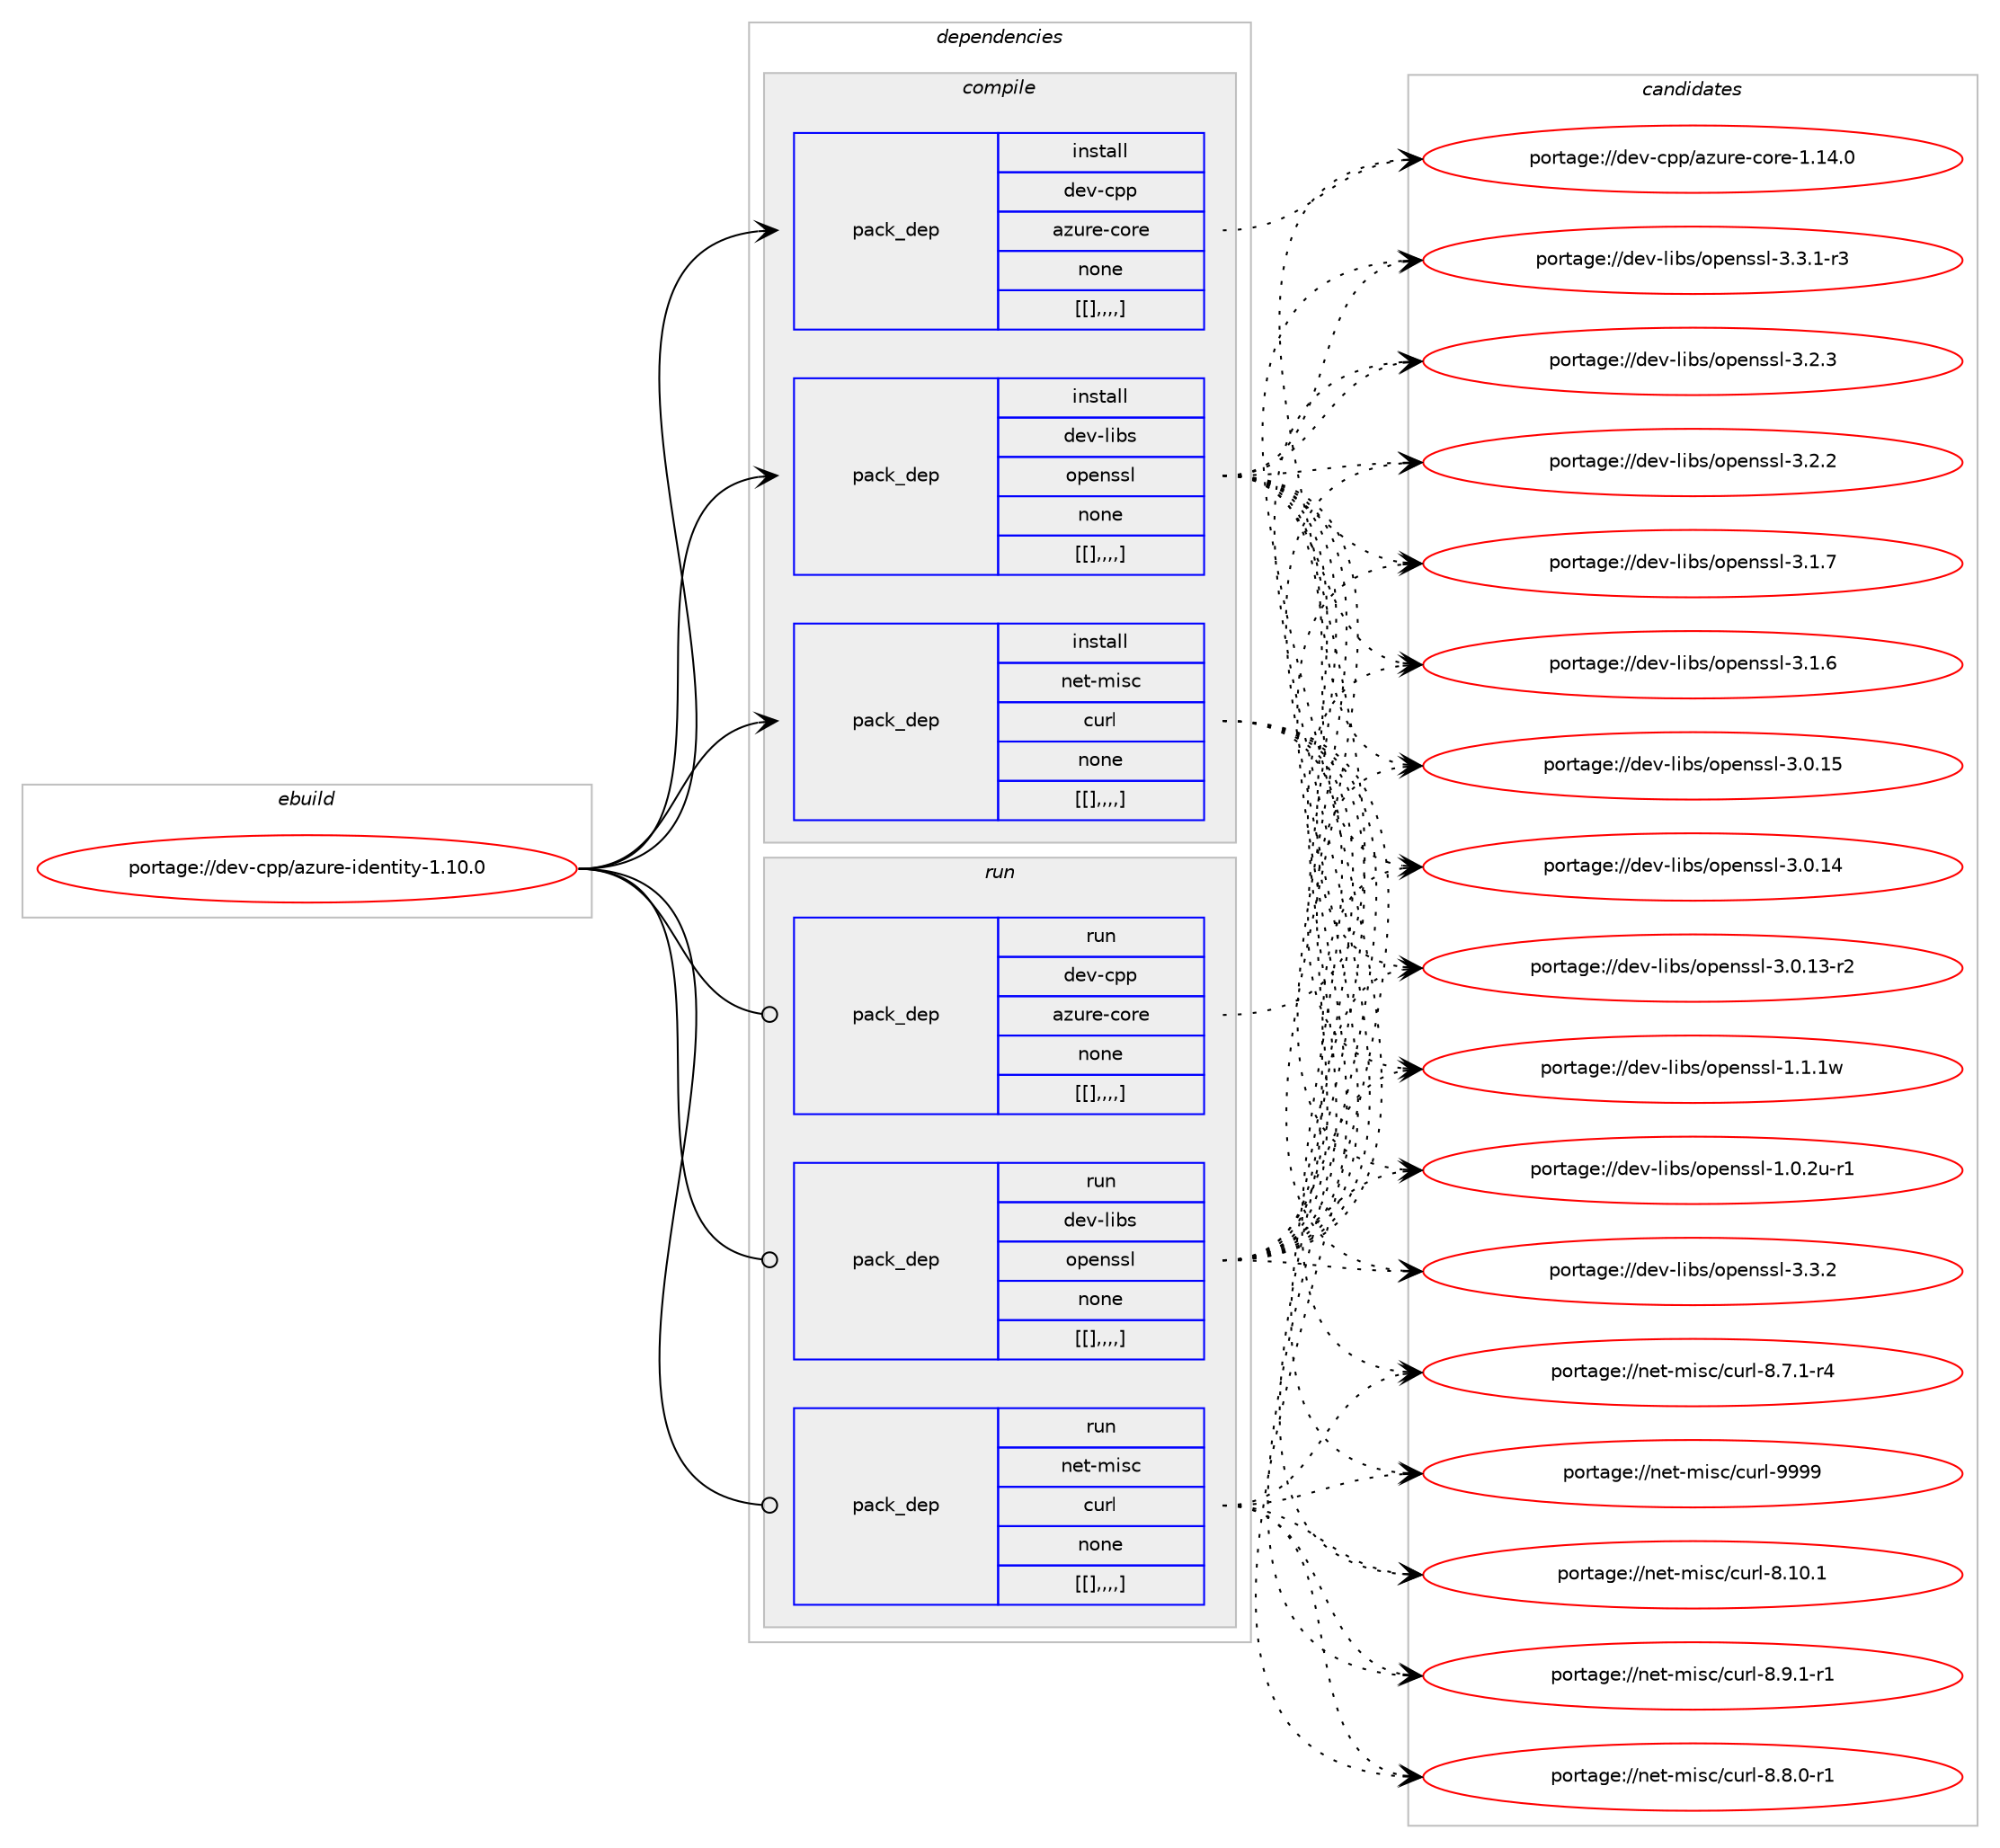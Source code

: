 digraph prolog {

# *************
# Graph options
# *************

newrank=true;
concentrate=true;
compound=true;
graph [rankdir=LR,fontname=Helvetica,fontsize=10,ranksep=1.5];#, ranksep=2.5, nodesep=0.2];
edge  [arrowhead=vee];
node  [fontname=Helvetica,fontsize=10];

# **********
# The ebuild
# **********

subgraph cluster_leftcol {
color=gray;
label=<<i>ebuild</i>>;
id [label="portage://dev-cpp/azure-identity-1.10.0", color=red, width=4, href="../dev-cpp/azure-identity-1.10.0.svg"];
}

# ****************
# The dependencies
# ****************

subgraph cluster_midcol {
color=gray;
label=<<i>dependencies</i>>;
subgraph cluster_compile {
fillcolor="#eeeeee";
style=filled;
label=<<i>compile</i>>;
subgraph pack49294 {
dependency68817 [label=<<TABLE BORDER="0" CELLBORDER="1" CELLSPACING="0" CELLPADDING="4" WIDTH="220"><TR><TD ROWSPAN="6" CELLPADDING="30">pack_dep</TD></TR><TR><TD WIDTH="110">install</TD></TR><TR><TD>dev-cpp</TD></TR><TR><TD>azure-core</TD></TR><TR><TD>none</TD></TR><TR><TD>[[],,,,]</TD></TR></TABLE>>, shape=none, color=blue];
}
id:e -> dependency68817:w [weight=20,style="solid",arrowhead="vee"];
subgraph pack49296 {
dependency68819 [label=<<TABLE BORDER="0" CELLBORDER="1" CELLSPACING="0" CELLPADDING="4" WIDTH="220"><TR><TD ROWSPAN="6" CELLPADDING="30">pack_dep</TD></TR><TR><TD WIDTH="110">install</TD></TR><TR><TD>dev-libs</TD></TR><TR><TD>openssl</TD></TR><TR><TD>none</TD></TR><TR><TD>[[],,,,]</TD></TR></TABLE>>, shape=none, color=blue];
}
id:e -> dependency68819:w [weight=20,style="solid",arrowhead="vee"];
subgraph pack49297 {
dependency68839 [label=<<TABLE BORDER="0" CELLBORDER="1" CELLSPACING="0" CELLPADDING="4" WIDTH="220"><TR><TD ROWSPAN="6" CELLPADDING="30">pack_dep</TD></TR><TR><TD WIDTH="110">install</TD></TR><TR><TD>net-misc</TD></TR><TR><TD>curl</TD></TR><TR><TD>none</TD></TR><TR><TD>[[],,,,]</TD></TR></TABLE>>, shape=none, color=blue];
}
id:e -> dependency68839:w [weight=20,style="solid",arrowhead="vee"];
}
subgraph cluster_compileandrun {
fillcolor="#eeeeee";
style=filled;
label=<<i>compile and run</i>>;
}
subgraph cluster_run {
fillcolor="#eeeeee";
style=filled;
label=<<i>run</i>>;
subgraph pack49324 {
dependency68848 [label=<<TABLE BORDER="0" CELLBORDER="1" CELLSPACING="0" CELLPADDING="4" WIDTH="220"><TR><TD ROWSPAN="6" CELLPADDING="30">pack_dep</TD></TR><TR><TD WIDTH="110">run</TD></TR><TR><TD>dev-cpp</TD></TR><TR><TD>azure-core</TD></TR><TR><TD>none</TD></TR><TR><TD>[[],,,,]</TD></TR></TABLE>>, shape=none, color=blue];
}
id:e -> dependency68848:w [weight=20,style="solid",arrowhead="odot"];
subgraph pack49326 {
dependency68868 [label=<<TABLE BORDER="0" CELLBORDER="1" CELLSPACING="0" CELLPADDING="4" WIDTH="220"><TR><TD ROWSPAN="6" CELLPADDING="30">pack_dep</TD></TR><TR><TD WIDTH="110">run</TD></TR><TR><TD>dev-libs</TD></TR><TR><TD>openssl</TD></TR><TR><TD>none</TD></TR><TR><TD>[[],,,,]</TD></TR></TABLE>>, shape=none, color=blue];
}
id:e -> dependency68868:w [weight=20,style="solid",arrowhead="odot"];
subgraph pack49338 {
dependency68885 [label=<<TABLE BORDER="0" CELLBORDER="1" CELLSPACING="0" CELLPADDING="4" WIDTH="220"><TR><TD ROWSPAN="6" CELLPADDING="30">pack_dep</TD></TR><TR><TD WIDTH="110">run</TD></TR><TR><TD>net-misc</TD></TR><TR><TD>curl</TD></TR><TR><TD>none</TD></TR><TR><TD>[[],,,,]</TD></TR></TABLE>>, shape=none, color=blue];
}
id:e -> dependency68885:w [weight=20,style="solid",arrowhead="odot"];
}
}

# **************
# The candidates
# **************

subgraph cluster_choices {
rank=same;
color=gray;
label=<<i>candidates</i>>;

subgraph choice48623 {
color=black;
nodesep=1;
choice10010111845991121124797122117114101459911111410145494649524648 [label="portage://dev-cpp/azure-core-1.14.0", color=red, width=4,href="../dev-cpp/azure-core-1.14.0.svg"];
dependency68817:e -> choice10010111845991121124797122117114101459911111410145494649524648:w [style=dotted,weight="100"];
}
subgraph choice48650 {
color=black;
nodesep=1;
choice100101118451081059811547111112101110115115108455146514650 [label="portage://dev-libs/openssl-3.3.2", color=red, width=4,href="../dev-libs/openssl-3.3.2.svg"];
choice1001011184510810598115471111121011101151151084551465146494511451 [label="portage://dev-libs/openssl-3.3.1-r3", color=red, width=4,href="../dev-libs/openssl-3.3.1-r3.svg"];
choice100101118451081059811547111112101110115115108455146504651 [label="portage://dev-libs/openssl-3.2.3", color=red, width=4,href="../dev-libs/openssl-3.2.3.svg"];
choice100101118451081059811547111112101110115115108455146504650 [label="portage://dev-libs/openssl-3.2.2", color=red, width=4,href="../dev-libs/openssl-3.2.2.svg"];
choice100101118451081059811547111112101110115115108455146494655 [label="portage://dev-libs/openssl-3.1.7", color=red, width=4,href="../dev-libs/openssl-3.1.7.svg"];
choice100101118451081059811547111112101110115115108455146494654 [label="portage://dev-libs/openssl-3.1.6", color=red, width=4,href="../dev-libs/openssl-3.1.6.svg"];
choice10010111845108105981154711111210111011511510845514648464953 [label="portage://dev-libs/openssl-3.0.15", color=red, width=4,href="../dev-libs/openssl-3.0.15.svg"];
choice10010111845108105981154711111210111011511510845514648464952 [label="portage://dev-libs/openssl-3.0.14", color=red, width=4,href="../dev-libs/openssl-3.0.14.svg"];
choice100101118451081059811547111112101110115115108455146484649514511450 [label="portage://dev-libs/openssl-3.0.13-r2", color=red, width=4,href="../dev-libs/openssl-3.0.13-r2.svg"];
choice100101118451081059811547111112101110115115108454946494649119 [label="portage://dev-libs/openssl-1.1.1w", color=red, width=4,href="../dev-libs/openssl-1.1.1w.svg"];
choice1001011184510810598115471111121011101151151084549464846501174511449 [label="portage://dev-libs/openssl-1.0.2u-r1", color=red, width=4,href="../dev-libs/openssl-1.0.2u-r1.svg"];
dependency68819:e -> choice100101118451081059811547111112101110115115108455146514650:w [style=dotted,weight="100"];
dependency68819:e -> choice1001011184510810598115471111121011101151151084551465146494511451:w [style=dotted,weight="100"];
dependency68819:e -> choice100101118451081059811547111112101110115115108455146504651:w [style=dotted,weight="100"];
dependency68819:e -> choice100101118451081059811547111112101110115115108455146504650:w [style=dotted,weight="100"];
dependency68819:e -> choice100101118451081059811547111112101110115115108455146494655:w [style=dotted,weight="100"];
dependency68819:e -> choice100101118451081059811547111112101110115115108455146494654:w [style=dotted,weight="100"];
dependency68819:e -> choice10010111845108105981154711111210111011511510845514648464953:w [style=dotted,weight="100"];
dependency68819:e -> choice10010111845108105981154711111210111011511510845514648464952:w [style=dotted,weight="100"];
dependency68819:e -> choice100101118451081059811547111112101110115115108455146484649514511450:w [style=dotted,weight="100"];
dependency68819:e -> choice100101118451081059811547111112101110115115108454946494649119:w [style=dotted,weight="100"];
dependency68819:e -> choice1001011184510810598115471111121011101151151084549464846501174511449:w [style=dotted,weight="100"];
}
subgraph choice48674 {
color=black;
nodesep=1;
choice110101116451091051159947991171141084557575757 [label="portage://net-misc/curl-9999", color=red, width=4,href="../net-misc/curl-9999.svg"];
choice1101011164510910511599479911711410845564649484649 [label="portage://net-misc/curl-8.10.1", color=red, width=4,href="../net-misc/curl-8.10.1.svg"];
choice110101116451091051159947991171141084556465746494511449 [label="portage://net-misc/curl-8.9.1-r1", color=red, width=4,href="../net-misc/curl-8.9.1-r1.svg"];
choice110101116451091051159947991171141084556465646484511449 [label="portage://net-misc/curl-8.8.0-r1", color=red, width=4,href="../net-misc/curl-8.8.0-r1.svg"];
choice110101116451091051159947991171141084556465546494511452 [label="portage://net-misc/curl-8.7.1-r4", color=red, width=4,href="../net-misc/curl-8.7.1-r4.svg"];
dependency68839:e -> choice110101116451091051159947991171141084557575757:w [style=dotted,weight="100"];
dependency68839:e -> choice1101011164510910511599479911711410845564649484649:w [style=dotted,weight="100"];
dependency68839:e -> choice110101116451091051159947991171141084556465746494511449:w [style=dotted,weight="100"];
dependency68839:e -> choice110101116451091051159947991171141084556465646484511449:w [style=dotted,weight="100"];
dependency68839:e -> choice110101116451091051159947991171141084556465546494511452:w [style=dotted,weight="100"];
}
subgraph choice48708 {
color=black;
nodesep=1;
choice10010111845991121124797122117114101459911111410145494649524648 [label="portage://dev-cpp/azure-core-1.14.0", color=red, width=4,href="../dev-cpp/azure-core-1.14.0.svg"];
dependency68848:e -> choice10010111845991121124797122117114101459911111410145494649524648:w [style=dotted,weight="100"];
}
subgraph choice48714 {
color=black;
nodesep=1;
choice100101118451081059811547111112101110115115108455146514650 [label="portage://dev-libs/openssl-3.3.2", color=red, width=4,href="../dev-libs/openssl-3.3.2.svg"];
choice1001011184510810598115471111121011101151151084551465146494511451 [label="portage://dev-libs/openssl-3.3.1-r3", color=red, width=4,href="../dev-libs/openssl-3.3.1-r3.svg"];
choice100101118451081059811547111112101110115115108455146504651 [label="portage://dev-libs/openssl-3.2.3", color=red, width=4,href="../dev-libs/openssl-3.2.3.svg"];
choice100101118451081059811547111112101110115115108455146504650 [label="portage://dev-libs/openssl-3.2.2", color=red, width=4,href="../dev-libs/openssl-3.2.2.svg"];
choice100101118451081059811547111112101110115115108455146494655 [label="portage://dev-libs/openssl-3.1.7", color=red, width=4,href="../dev-libs/openssl-3.1.7.svg"];
choice100101118451081059811547111112101110115115108455146494654 [label="portage://dev-libs/openssl-3.1.6", color=red, width=4,href="../dev-libs/openssl-3.1.6.svg"];
choice10010111845108105981154711111210111011511510845514648464953 [label="portage://dev-libs/openssl-3.0.15", color=red, width=4,href="../dev-libs/openssl-3.0.15.svg"];
choice10010111845108105981154711111210111011511510845514648464952 [label="portage://dev-libs/openssl-3.0.14", color=red, width=4,href="../dev-libs/openssl-3.0.14.svg"];
choice100101118451081059811547111112101110115115108455146484649514511450 [label="portage://dev-libs/openssl-3.0.13-r2", color=red, width=4,href="../dev-libs/openssl-3.0.13-r2.svg"];
choice100101118451081059811547111112101110115115108454946494649119 [label="portage://dev-libs/openssl-1.1.1w", color=red, width=4,href="../dev-libs/openssl-1.1.1w.svg"];
choice1001011184510810598115471111121011101151151084549464846501174511449 [label="portage://dev-libs/openssl-1.0.2u-r1", color=red, width=4,href="../dev-libs/openssl-1.0.2u-r1.svg"];
dependency68868:e -> choice100101118451081059811547111112101110115115108455146514650:w [style=dotted,weight="100"];
dependency68868:e -> choice1001011184510810598115471111121011101151151084551465146494511451:w [style=dotted,weight="100"];
dependency68868:e -> choice100101118451081059811547111112101110115115108455146504651:w [style=dotted,weight="100"];
dependency68868:e -> choice100101118451081059811547111112101110115115108455146504650:w [style=dotted,weight="100"];
dependency68868:e -> choice100101118451081059811547111112101110115115108455146494655:w [style=dotted,weight="100"];
dependency68868:e -> choice100101118451081059811547111112101110115115108455146494654:w [style=dotted,weight="100"];
dependency68868:e -> choice10010111845108105981154711111210111011511510845514648464953:w [style=dotted,weight="100"];
dependency68868:e -> choice10010111845108105981154711111210111011511510845514648464952:w [style=dotted,weight="100"];
dependency68868:e -> choice100101118451081059811547111112101110115115108455146484649514511450:w [style=dotted,weight="100"];
dependency68868:e -> choice100101118451081059811547111112101110115115108454946494649119:w [style=dotted,weight="100"];
dependency68868:e -> choice1001011184510810598115471111121011101151151084549464846501174511449:w [style=dotted,weight="100"];
}
subgraph choice48792 {
color=black;
nodesep=1;
choice110101116451091051159947991171141084557575757 [label="portage://net-misc/curl-9999", color=red, width=4,href="../net-misc/curl-9999.svg"];
choice1101011164510910511599479911711410845564649484649 [label="portage://net-misc/curl-8.10.1", color=red, width=4,href="../net-misc/curl-8.10.1.svg"];
choice110101116451091051159947991171141084556465746494511449 [label="portage://net-misc/curl-8.9.1-r1", color=red, width=4,href="../net-misc/curl-8.9.1-r1.svg"];
choice110101116451091051159947991171141084556465646484511449 [label="portage://net-misc/curl-8.8.0-r1", color=red, width=4,href="../net-misc/curl-8.8.0-r1.svg"];
choice110101116451091051159947991171141084556465546494511452 [label="portage://net-misc/curl-8.7.1-r4", color=red, width=4,href="../net-misc/curl-8.7.1-r4.svg"];
dependency68885:e -> choice110101116451091051159947991171141084557575757:w [style=dotted,weight="100"];
dependency68885:e -> choice1101011164510910511599479911711410845564649484649:w [style=dotted,weight="100"];
dependency68885:e -> choice110101116451091051159947991171141084556465746494511449:w [style=dotted,weight="100"];
dependency68885:e -> choice110101116451091051159947991171141084556465646484511449:w [style=dotted,weight="100"];
dependency68885:e -> choice110101116451091051159947991171141084556465546494511452:w [style=dotted,weight="100"];
}
}

}
